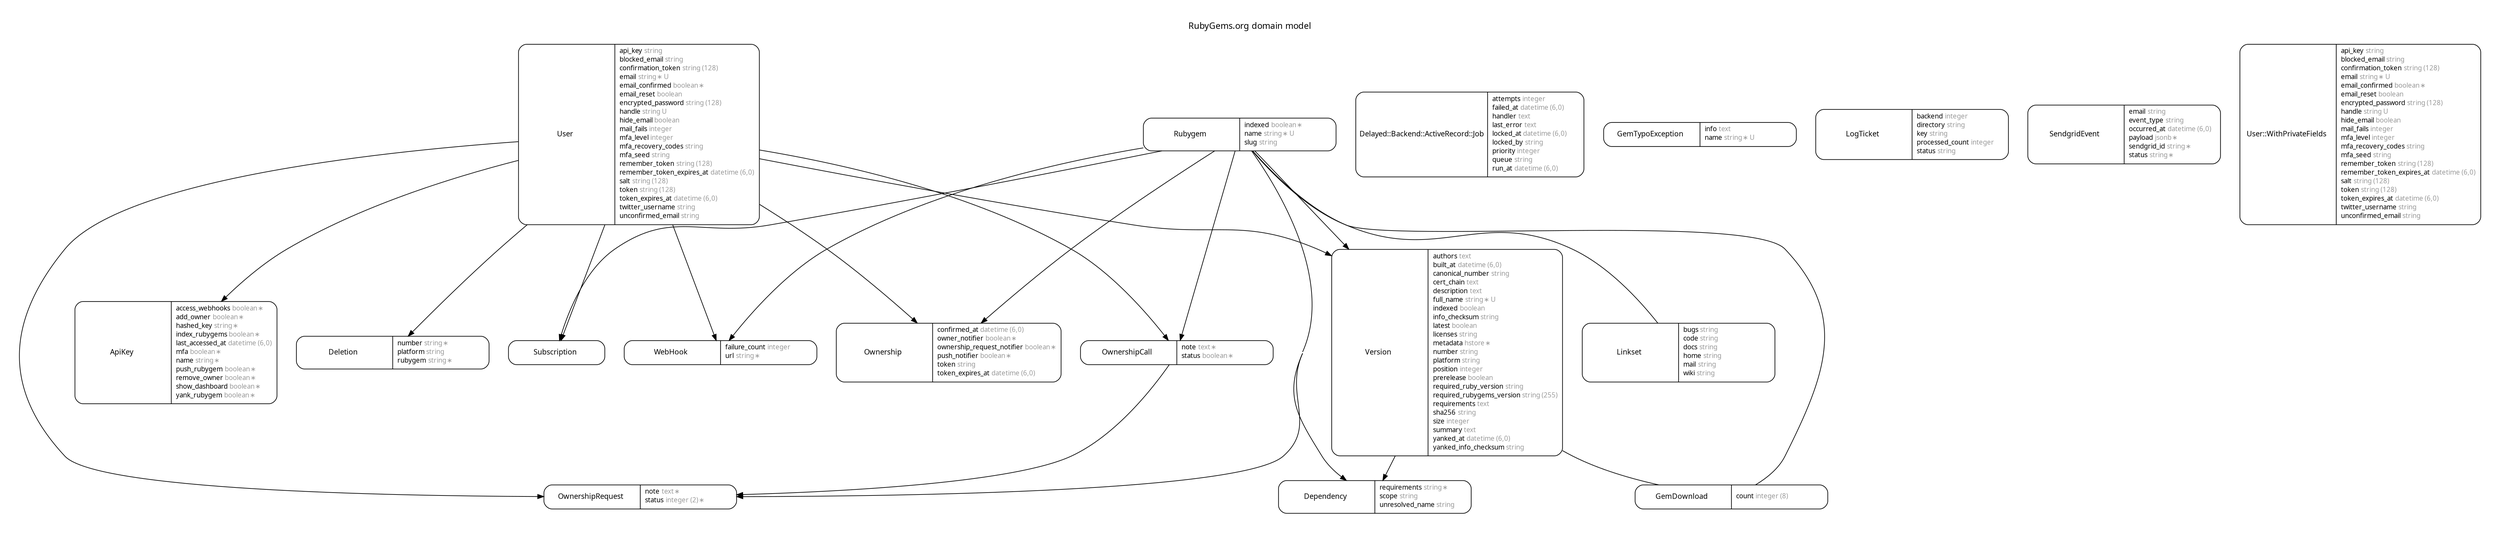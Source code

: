 digraph Gemcutter {
rankdir = "LR";
ranksep = "0.5";
nodesep = "0.4";
pad = "0.4,0.4";
margin = "0,0";
concentrate = "true";
labelloc = "t";
fontsize = "13";
fontname = "Arial BoldMT";
splines = "spline";
node[ shape  =  "Mrecord" , fontsize  =  "10" , fontname  =  "ArialMT" , margin  =  "0.07,0.05" , penwidth  =  "1.0"];
edge[ fontname  =  "ArialMT" , fontsize  =  "7" , dir  =  "both" , arrowsize  =  "0.9" , penwidth  =  "1.0" , labelangle  =  "32" , labeldistance  =  "1.8"];
rankdir = "TB";
label = "RubyGems.org domain model\n\n";
m_ApiKey [label = <<table border="0" align="center" cellspacing="0.5" cellpadding="0" width="134">
  <tr><td align="center" valign="bottom" width="130"><font face="Arial BoldMT" point-size="11">ApiKey</font></td></tr>
</table>
|
<table border="0" align="left" cellspacing="2" cellpadding="0" width="134">
  <tr><td align="left" width="130" port="access_webhooks">access_webhooks <font face="Arial ItalicMT" color="grey60">boolean ∗</font></td></tr>
  <tr><td align="left" width="130" port="add_owner">add_owner <font face="Arial ItalicMT" color="grey60">boolean ∗</font></td></tr>
  <tr><td align="left" width="130" port="hashed_key">hashed_key <font face="Arial ItalicMT" color="grey60">string ∗</font></td></tr>
  <tr><td align="left" width="130" port="index_rubygems">index_rubygems <font face="Arial ItalicMT" color="grey60">boolean ∗</font></td></tr>
  <tr><td align="left" width="130" port="last_accessed_at">last_accessed_at <font face="Arial ItalicMT" color="grey60">datetime (6,0)</font></td></tr>
  <tr><td align="left" width="130" port="mfa">mfa <font face="Arial ItalicMT" color="grey60">boolean ∗</font></td></tr>
  <tr><td align="left" width="130" port="name">name <font face="Arial ItalicMT" color="grey60">string ∗</font></td></tr>
  <tr><td align="left" width="130" port="push_rubygem">push_rubygem <font face="Arial ItalicMT" color="grey60">boolean ∗</font></td></tr>
  <tr><td align="left" width="130" port="remove_owner">remove_owner <font face="Arial ItalicMT" color="grey60">boolean ∗</font></td></tr>
  <tr><td align="left" width="130" port="show_dashboard">show_dashboard <font face="Arial ItalicMT" color="grey60">boolean ∗</font></td></tr>
  <tr><td align="left" width="130" port="yank_rubygem">yank_rubygem <font face="Arial ItalicMT" color="grey60">boolean ∗</font></td></tr>
</table>
>];
"m_Delayed::Backend::ActiveRecord::Job" [label = <<table border="0" align="center" cellspacing="0.5" cellpadding="0" width="134">
  <tr><td align="center" valign="bottom" width="130"><font face="Arial BoldMT" point-size="11">Delayed::Backend::ActiveRecord::Job</font></td></tr>
</table>
|
<table border="0" align="left" cellspacing="2" cellpadding="0" width="134">
  <tr><td align="left" width="130" port="attempts">attempts <font face="Arial ItalicMT" color="grey60">integer</font></td></tr>
  <tr><td align="left" width="130" port="failed_at">failed_at <font face="Arial ItalicMT" color="grey60">datetime (6,0)</font></td></tr>
  <tr><td align="left" width="130" port="handler">handler <font face="Arial ItalicMT" color="grey60">text</font></td></tr>
  <tr><td align="left" width="130" port="last_error">last_error <font face="Arial ItalicMT" color="grey60">text</font></td></tr>
  <tr><td align="left" width="130" port="locked_at">locked_at <font face="Arial ItalicMT" color="grey60">datetime (6,0)</font></td></tr>
  <tr><td align="left" width="130" port="locked_by">locked_by <font face="Arial ItalicMT" color="grey60">string</font></td></tr>
  <tr><td align="left" width="130" port="priority">priority <font face="Arial ItalicMT" color="grey60">integer</font></td></tr>
  <tr><td align="left" width="130" port="queue">queue <font face="Arial ItalicMT" color="grey60">string</font></td></tr>
  <tr><td align="left" width="130" port="run_at">run_at <font face="Arial ItalicMT" color="grey60">datetime (6,0)</font></td></tr>
</table>
>];
m_Deletion [label = <<table border="0" align="center" cellspacing="0.5" cellpadding="0" width="134">
  <tr><td align="center" valign="bottom" width="130"><font face="Arial BoldMT" point-size="11">Deletion</font></td></tr>
</table>
|
<table border="0" align="left" cellspacing="2" cellpadding="0" width="134">
  <tr><td align="left" width="130" port="number">number <font face="Arial ItalicMT" color="grey60">string ∗</font></td></tr>
  <tr><td align="left" width="130" port="platform">platform <font face="Arial ItalicMT" color="grey60">string</font></td></tr>
  <tr><td align="left" width="130" port="rubygem">rubygem <font face="Arial ItalicMT" color="grey60">string ∗</font></td></tr>
</table>
>];
m_Dependency [label = <<table border="0" align="center" cellspacing="0.5" cellpadding="0" width="134">
  <tr><td align="center" valign="bottom" width="130"><font face="Arial BoldMT" point-size="11">Dependency</font></td></tr>
</table>
|
<table border="0" align="left" cellspacing="2" cellpadding="0" width="134">
  <tr><td align="left" width="130" port="requirements">requirements <font face="Arial ItalicMT" color="grey60">string ∗</font></td></tr>
  <tr><td align="left" width="130" port="scope">scope <font face="Arial ItalicMT" color="grey60">string</font></td></tr>
  <tr><td align="left" width="130" port="unresolved_name">unresolved_name <font face="Arial ItalicMT" color="grey60">string</font></td></tr>
</table>
>];
m_GemDownload [label = <<table border="0" align="center" cellspacing="0.5" cellpadding="0" width="134">
  <tr><td align="center" valign="bottom" width="130"><font face="Arial BoldMT" point-size="11">GemDownload</font></td></tr>
</table>
|
<table border="0" align="left" cellspacing="2" cellpadding="0" width="134">
  <tr><td align="left" width="130" port="count">count <font face="Arial ItalicMT" color="grey60">integer (8)</font></td></tr>
</table>
>];
m_GemTypoException [label = <<table border="0" align="center" cellspacing="0.5" cellpadding="0" width="134">
  <tr><td align="center" valign="bottom" width="130"><font face="Arial BoldMT" point-size="11">GemTypoException</font></td></tr>
</table>
|
<table border="0" align="left" cellspacing="2" cellpadding="0" width="134">
  <tr><td align="left" width="130" port="info">info <font face="Arial ItalicMT" color="grey60">text</font></td></tr>
  <tr><td align="left" width="130" port="name">name <font face="Arial ItalicMT" color="grey60">string ∗ U</font></td></tr>
</table>
>];
m_Linkset [label = <<table border="0" align="center" cellspacing="0.5" cellpadding="0" width="134">
  <tr><td align="center" valign="bottom" width="130"><font face="Arial BoldMT" point-size="11">Linkset</font></td></tr>
</table>
|
<table border="0" align="left" cellspacing="2" cellpadding="0" width="134">
  <tr><td align="left" width="130" port="bugs">bugs <font face="Arial ItalicMT" color="grey60">string</font></td></tr>
  <tr><td align="left" width="130" port="code">code <font face="Arial ItalicMT" color="grey60">string</font></td></tr>
  <tr><td align="left" width="130" port="docs">docs <font face="Arial ItalicMT" color="grey60">string</font></td></tr>
  <tr><td align="left" width="130" port="home">home <font face="Arial ItalicMT" color="grey60">string</font></td></tr>
  <tr><td align="left" width="130" port="mail">mail <font face="Arial ItalicMT" color="grey60">string</font></td></tr>
  <tr><td align="left" width="130" port="wiki">wiki <font face="Arial ItalicMT" color="grey60">string</font></td></tr>
</table>
>];
m_LogTicket [label = <<table border="0" align="center" cellspacing="0.5" cellpadding="0" width="134">
  <tr><td align="center" valign="bottom" width="130"><font face="Arial BoldMT" point-size="11">LogTicket</font></td></tr>
</table>
|
<table border="0" align="left" cellspacing="2" cellpadding="0" width="134">
  <tr><td align="left" width="130" port="backend">backend <font face="Arial ItalicMT" color="grey60">integer</font></td></tr>
  <tr><td align="left" width="130" port="directory">directory <font face="Arial ItalicMT" color="grey60">string</font></td></tr>
  <tr><td align="left" width="130" port="key">key <font face="Arial ItalicMT" color="grey60">string</font></td></tr>
  <tr><td align="left" width="130" port="processed_count">processed_count <font face="Arial ItalicMT" color="grey60">integer</font></td></tr>
  <tr><td align="left" width="130" port="status">status <font face="Arial ItalicMT" color="grey60">string</font></td></tr>
</table>
>];
m_Ownership [label = <<table border="0" align="center" cellspacing="0.5" cellpadding="0" width="134">
  <tr><td align="center" valign="bottom" width="130"><font face="Arial BoldMT" point-size="11">Ownership</font></td></tr>
</table>
|
<table border="0" align="left" cellspacing="2" cellpadding="0" width="134">
  <tr><td align="left" width="130" port="confirmed_at">confirmed_at <font face="Arial ItalicMT" color="grey60">datetime (6,0)</font></td></tr>
  <tr><td align="left" width="130" port="owner_notifier">owner_notifier <font face="Arial ItalicMT" color="grey60">boolean ∗</font></td></tr>
  <tr><td align="left" width="130" port="ownership_request_notifier">ownership_request_notifier <font face="Arial ItalicMT" color="grey60">boolean ∗</font></td></tr>
  <tr><td align="left" width="130" port="push_notifier">push_notifier <font face="Arial ItalicMT" color="grey60">boolean ∗</font></td></tr>
  <tr><td align="left" width="130" port="token">token <font face="Arial ItalicMT" color="grey60">string</font></td></tr>
  <tr><td align="left" width="130" port="token_expires_at">token_expires_at <font face="Arial ItalicMT" color="grey60">datetime (6,0)</font></td></tr>
</table>
>];
m_OwnershipCall [label = <<table border="0" align="center" cellspacing="0.5" cellpadding="0" width="134">
  <tr><td align="center" valign="bottom" width="130"><font face="Arial BoldMT" point-size="11">OwnershipCall</font></td></tr>
</table>
|
<table border="0" align="left" cellspacing="2" cellpadding="0" width="134">
  <tr><td align="left" width="130" port="note">note <font face="Arial ItalicMT" color="grey60">text ∗</font></td></tr>
  <tr><td align="left" width="130" port="status">status <font face="Arial ItalicMT" color="grey60">boolean ∗</font></td></tr>
</table>
>];
m_OwnershipRequest [label = <<table border="0" align="center" cellspacing="0.5" cellpadding="0" width="134">
  <tr><td align="center" valign="bottom" width="130"><font face="Arial BoldMT" point-size="11">OwnershipRequest</font></td></tr>
</table>
|
<table border="0" align="left" cellspacing="2" cellpadding="0" width="134">
  <tr><td align="left" width="130" port="note">note <font face="Arial ItalicMT" color="grey60">text ∗</font></td></tr>
  <tr><td align="left" width="130" port="status">status <font face="Arial ItalicMT" color="grey60">integer (2) ∗</font></td></tr>
</table>
>];
m_Rubygem [label = <<table border="0" align="center" cellspacing="0.5" cellpadding="0" width="134">
  <tr><td align="center" valign="bottom" width="130"><font face="Arial BoldMT" point-size="11">Rubygem</font></td></tr>
</table>
|
<table border="0" align="left" cellspacing="2" cellpadding="0" width="134">
  <tr><td align="left" width="130" port="indexed">indexed <font face="Arial ItalicMT" color="grey60">boolean ∗</font></td></tr>
  <tr><td align="left" width="130" port="name">name <font face="Arial ItalicMT" color="grey60">string ∗ U</font></td></tr>
  <tr><td align="left" width="130" port="slug">slug <font face="Arial ItalicMT" color="grey60">string</font></td></tr>
</table>
>];
m_SendgridEvent [label = <<table border="0" align="center" cellspacing="0.5" cellpadding="0" width="134">
  <tr><td align="center" valign="bottom" width="130"><font face="Arial BoldMT" point-size="11">SendgridEvent</font></td></tr>
</table>
|
<table border="0" align="left" cellspacing="2" cellpadding="0" width="134">
  <tr><td align="left" width="130" port="email">email <font face="Arial ItalicMT" color="grey60">string</font></td></tr>
  <tr><td align="left" width="130" port="event_type">event_type <font face="Arial ItalicMT" color="grey60">string</font></td></tr>
  <tr><td align="left" width="130" port="occurred_at">occurred_at <font face="Arial ItalicMT" color="grey60">datetime (6,0)</font></td></tr>
  <tr><td align="left" width="130" port="payload">payload <font face="Arial ItalicMT" color="grey60">jsonb ∗</font></td></tr>
  <tr><td align="left" width="130" port="sendgrid_id">sendgrid_id <font face="Arial ItalicMT" color="grey60">string ∗</font></td></tr>
  <tr><td align="left" width="130" port="status">status <font face="Arial ItalicMT" color="grey60">string ∗</font></td></tr>
</table>
>];
m_Subscription [label = <<table border="0" align="center" cellspacing="0.5" cellpadding="0" width="134">
  <tr><td align="center" valign="bottom" width="130"><font face="Arial BoldMT" point-size="11">Subscription</font></td></tr>
</table>
>];
m_User [label = <<table border="0" align="center" cellspacing="0.5" cellpadding="0" width="134">
  <tr><td align="center" valign="bottom" width="130"><font face="Arial BoldMT" point-size="11">User</font></td></tr>
</table>
|
<table border="0" align="left" cellspacing="2" cellpadding="0" width="134">
  <tr><td align="left" width="130" port="api_key">api_key <font face="Arial ItalicMT" color="grey60">string</font></td></tr>
  <tr><td align="left" width="130" port="blocked_email">blocked_email <font face="Arial ItalicMT" color="grey60">string</font></td></tr>
  <tr><td align="left" width="130" port="confirmation_token">confirmation_token <font face="Arial ItalicMT" color="grey60">string (128)</font></td></tr>
  <tr><td align="left" width="130" port="email">email <font face="Arial ItalicMT" color="grey60">string ∗ U</font></td></tr>
  <tr><td align="left" width="130" port="email_confirmed">email_confirmed <font face="Arial ItalicMT" color="grey60">boolean ∗</font></td></tr>
  <tr><td align="left" width="130" port="email_reset">email_reset <font face="Arial ItalicMT" color="grey60">boolean</font></td></tr>
  <tr><td align="left" width="130" port="encrypted_password">encrypted_password <font face="Arial ItalicMT" color="grey60">string (128)</font></td></tr>
  <tr><td align="left" width="130" port="handle">handle <font face="Arial ItalicMT" color="grey60">string U</font></td></tr>
  <tr><td align="left" width="130" port="hide_email">hide_email <font face="Arial ItalicMT" color="grey60">boolean</font></td></tr>
  <tr><td align="left" width="130" port="mail_fails">mail_fails <font face="Arial ItalicMT" color="grey60">integer</font></td></tr>
  <tr><td align="left" width="130" port="mfa_level">mfa_level <font face="Arial ItalicMT" color="grey60">integer</font></td></tr>
  <tr><td align="left" width="130" port="mfa_recovery_codes">mfa_recovery_codes <font face="Arial ItalicMT" color="grey60">string</font></td></tr>
  <tr><td align="left" width="130" port="mfa_seed">mfa_seed <font face="Arial ItalicMT" color="grey60">string</font></td></tr>
  <tr><td align="left" width="130" port="remember_token">remember_token <font face="Arial ItalicMT" color="grey60">string (128)</font></td></tr>
  <tr><td align="left" width="130" port="remember_token_expires_at">remember_token_expires_at <font face="Arial ItalicMT" color="grey60">datetime (6,0)</font></td></tr>
  <tr><td align="left" width="130" port="salt">salt <font face="Arial ItalicMT" color="grey60">string (128)</font></td></tr>
  <tr><td align="left" width="130" port="token">token <font face="Arial ItalicMT" color="grey60">string (128)</font></td></tr>
  <tr><td align="left" width="130" port="token_expires_at">token_expires_at <font face="Arial ItalicMT" color="grey60">datetime (6,0)</font></td></tr>
  <tr><td align="left" width="130" port="twitter_username">twitter_username <font face="Arial ItalicMT" color="grey60">string</font></td></tr>
  <tr><td align="left" width="130" port="unconfirmed_email">unconfirmed_email <font face="Arial ItalicMT" color="grey60">string</font></td></tr>
</table>
>];
"m_User::WithPrivateFields" [label = <<table border="0" align="center" cellspacing="0.5" cellpadding="0" width="134">
  <tr><td align="center" valign="bottom" width="130"><font face="Arial BoldMT" point-size="11">User::WithPrivateFields</font></td></tr>
</table>
|
<table border="0" align="left" cellspacing="2" cellpadding="0" width="134">
  <tr><td align="left" width="130" port="api_key">api_key <font face="Arial ItalicMT" color="grey60">string</font></td></tr>
  <tr><td align="left" width="130" port="blocked_email">blocked_email <font face="Arial ItalicMT" color="grey60">string</font></td></tr>
  <tr><td align="left" width="130" port="confirmation_token">confirmation_token <font face="Arial ItalicMT" color="grey60">string (128)</font></td></tr>
  <tr><td align="left" width="130" port="email">email <font face="Arial ItalicMT" color="grey60">string ∗ U</font></td></tr>
  <tr><td align="left" width="130" port="email_confirmed">email_confirmed <font face="Arial ItalicMT" color="grey60">boolean ∗</font></td></tr>
  <tr><td align="left" width="130" port="email_reset">email_reset <font face="Arial ItalicMT" color="grey60">boolean</font></td></tr>
  <tr><td align="left" width="130" port="encrypted_password">encrypted_password <font face="Arial ItalicMT" color="grey60">string (128)</font></td></tr>
  <tr><td align="left" width="130" port="handle">handle <font face="Arial ItalicMT" color="grey60">string U</font></td></tr>
  <tr><td align="left" width="130" port="hide_email">hide_email <font face="Arial ItalicMT" color="grey60">boolean</font></td></tr>
  <tr><td align="left" width="130" port="mail_fails">mail_fails <font face="Arial ItalicMT" color="grey60">integer</font></td></tr>
  <tr><td align="left" width="130" port="mfa_level">mfa_level <font face="Arial ItalicMT" color="grey60">integer</font></td></tr>
  <tr><td align="left" width="130" port="mfa_recovery_codes">mfa_recovery_codes <font face="Arial ItalicMT" color="grey60">string</font></td></tr>
  <tr><td align="left" width="130" port="mfa_seed">mfa_seed <font face="Arial ItalicMT" color="grey60">string</font></td></tr>
  <tr><td align="left" width="130" port="remember_token">remember_token <font face="Arial ItalicMT" color="grey60">string (128)</font></td></tr>
  <tr><td align="left" width="130" port="remember_token_expires_at">remember_token_expires_at <font face="Arial ItalicMT" color="grey60">datetime (6,0)</font></td></tr>
  <tr><td align="left" width="130" port="salt">salt <font face="Arial ItalicMT" color="grey60">string (128)</font></td></tr>
  <tr><td align="left" width="130" port="token">token <font face="Arial ItalicMT" color="grey60">string (128)</font></td></tr>
  <tr><td align="left" width="130" port="token_expires_at">token_expires_at <font face="Arial ItalicMT" color="grey60">datetime (6,0)</font></td></tr>
  <tr><td align="left" width="130" port="twitter_username">twitter_username <font face="Arial ItalicMT" color="grey60">string</font></td></tr>
  <tr><td align="left" width="130" port="unconfirmed_email">unconfirmed_email <font face="Arial ItalicMT" color="grey60">string</font></td></tr>
</table>
>];
m_Version [label = <<table border="0" align="center" cellspacing="0.5" cellpadding="0" width="134">
  <tr><td align="center" valign="bottom" width="130"><font face="Arial BoldMT" point-size="11">Version</font></td></tr>
</table>
|
<table border="0" align="left" cellspacing="2" cellpadding="0" width="134">
  <tr><td align="left" width="130" port="authors">authors <font face="Arial ItalicMT" color="grey60">text</font></td></tr>
  <tr><td align="left" width="130" port="built_at">built_at <font face="Arial ItalicMT" color="grey60">datetime (6,0)</font></td></tr>
  <tr><td align="left" width="130" port="canonical_number">canonical_number <font face="Arial ItalicMT" color="grey60">string</font></td></tr>
  <tr><td align="left" width="130" port="cert_chain">cert_chain <font face="Arial ItalicMT" color="grey60">text</font></td></tr>
  <tr><td align="left" width="130" port="description">description <font face="Arial ItalicMT" color="grey60">text</font></td></tr>
  <tr><td align="left" width="130" port="full_name">full_name <font face="Arial ItalicMT" color="grey60">string ∗ U</font></td></tr>
  <tr><td align="left" width="130" port="indexed">indexed <font face="Arial ItalicMT" color="grey60">boolean</font></td></tr>
  <tr><td align="left" width="130" port="info_checksum">info_checksum <font face="Arial ItalicMT" color="grey60">string</font></td></tr>
  <tr><td align="left" width="130" port="latest">latest <font face="Arial ItalicMT" color="grey60">boolean</font></td></tr>
  <tr><td align="left" width="130" port="licenses">licenses <font face="Arial ItalicMT" color="grey60">string</font></td></tr>
  <tr><td align="left" width="130" port="metadata">metadata <font face="Arial ItalicMT" color="grey60">hstore ∗</font></td></tr>
  <tr><td align="left" width="130" port="number">number <font face="Arial ItalicMT" color="grey60">string</font></td></tr>
  <tr><td align="left" width="130" port="platform">platform <font face="Arial ItalicMT" color="grey60">string</font></td></tr>
  <tr><td align="left" width="130" port="position">position <font face="Arial ItalicMT" color="grey60">integer</font></td></tr>
  <tr><td align="left" width="130" port="prerelease">prerelease <font face="Arial ItalicMT" color="grey60">boolean</font></td></tr>
  <tr><td align="left" width="130" port="required_ruby_version">required_ruby_version <font face="Arial ItalicMT" color="grey60">string</font></td></tr>
  <tr><td align="left" width="130" port="required_rubygems_version">required_rubygems_version <font face="Arial ItalicMT" color="grey60">string (255)</font></td></tr>
  <tr><td align="left" width="130" port="requirements">requirements <font face="Arial ItalicMT" color="grey60">text</font></td></tr>
  <tr><td align="left" width="130" port="sha256">sha256 <font face="Arial ItalicMT" color="grey60">string</font></td></tr>
  <tr><td align="left" width="130" port="size">size <font face="Arial ItalicMT" color="grey60">integer</font></td></tr>
  <tr><td align="left" width="130" port="summary">summary <font face="Arial ItalicMT" color="grey60">text</font></td></tr>
  <tr><td align="left" width="130" port="yanked_at">yanked_at <font face="Arial ItalicMT" color="grey60">datetime (6,0)</font></td></tr>
  <tr><td align="left" width="130" port="yanked_info_checksum">yanked_info_checksum <font face="Arial ItalicMT" color="grey60">string</font></td></tr>
</table>
>];
m_WebHook [label = <<table border="0" align="center" cellspacing="0.5" cellpadding="0" width="134">
  <tr><td align="center" valign="bottom" width="130"><font face="Arial BoldMT" point-size="11">WebHook</font></td></tr>
</table>
|
<table border="0" align="left" cellspacing="2" cellpadding="0" width="134">
  <tr><td align="left" width="130" port="failure_count">failure_count <font face="Arial ItalicMT" color="grey60">integer</font></td></tr>
  <tr><td align="left" width="130" port="url">url <font face="Arial ItalicMT" color="grey60">string ∗</font></td></tr>
</table>
>];
  m_Rubygem -> m_Ownership [arrowhead = "normal", arrowtail = "none", weight = "3"];
  m_User -> m_Ownership [arrowhead = "normal", arrowtail = "none", weight = "6"];
  m_Rubygem -> m_Subscription [arrowhead = "normal", arrowtail = "none", weight = "2"];
  m_User -> m_Subscription [arrowhead = "normal", arrowtail = "none", weight = "3"];
  m_Rubygem -> m_Version [arrowhead = "normal", arrowtail = "none", weight = "3"];
  m_Version -> m_Dependency [arrowhead = "normal", arrowtail = "none", weight = "2"];
  m_Version -> m_GemDownload [arrowhead = "none", arrowtail = "none", weight = "2"];
  m_User -> m_Version [arrowhead = "normal", arrowtail = "none", weight = "1"];
  m_Rubygem -> m_User [style = "dotted", arrowhead = "normal", arrowtail = "none", weight = "10", constraint = "false"];
  m_Rubygem -> m_WebHook [arrowhead = "normal", arrowtail = "none", weight = "2"];
  m_Rubygem -> m_Linkset [arrowhead = "none", arrowtail = "none", weight = "2"];
  m_Rubygem -> m_GemDownload [arrowhead = "none", arrowtail = "none", weight = "2"];
  m_Rubygem -> m_OwnershipCall [arrowhead = "normal", arrowtail = "none", weight = "2"];
  m_Rubygem -> m_OwnershipRequest [arrowhead = "normal", arrowtail = "none", weight = "2"];
  m_User -> m_WebHook [arrowhead = "normal", arrowtail = "none", weight = "3"];
  m_User -> m_OwnershipRequest [arrowhead = "normal", arrowtail = "none", weight = "4"];
  m_OwnershipCall -> m_OwnershipRequest [arrowhead = "normal", arrowtail = "none", weight = "2"];
  m_User -> m_OwnershipCall [arrowhead = "normal", arrowtail = "none", weight = "3"];
  m_User -> m_Deletion [arrowhead = "normal", arrowtail = "none", weight = "3"];
  m_User -> m_ApiKey [arrowhead = "normal", arrowtail = "none", weight = "3"];
  m_Rubygem -> m_Dependency [arrowhead = "normal", arrowtail = "none", weight = "1"];
}
